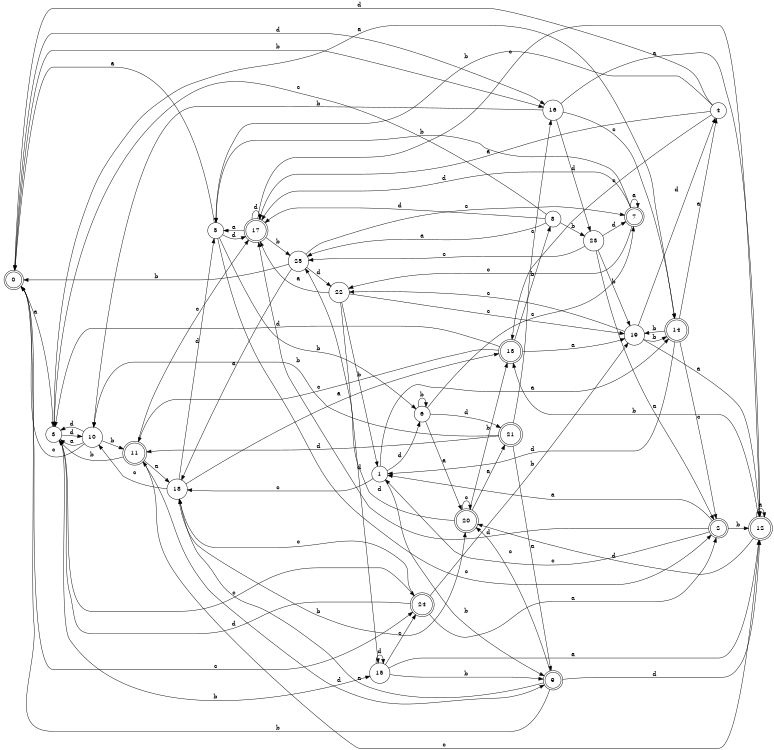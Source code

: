 digraph n21_1 {
__start0 [label="" shape="none"];

rankdir=LR;
size="8,5";

s0 [style="rounded,filled", color="black", fillcolor="white" shape="doublecircle", label="0"];
s1 [style="filled", color="black", fillcolor="white" shape="circle", label="1"];
s2 [style="rounded,filled", color="black", fillcolor="white" shape="doublecircle", label="2"];
s3 [style="filled", color="black", fillcolor="white" shape="circle", label="3"];
s4 [style="filled", color="black", fillcolor="white" shape="circle", label="4"];
s5 [style="filled", color="black", fillcolor="white" shape="circle", label="5"];
s6 [style="filled", color="black", fillcolor="white" shape="circle", label="6"];
s7 [style="rounded,filled", color="black", fillcolor="white" shape="doublecircle", label="7"];
s8 [style="filled", color="black", fillcolor="white" shape="circle", label="8"];
s9 [style="rounded,filled", color="black", fillcolor="white" shape="doublecircle", label="9"];
s10 [style="filled", color="black", fillcolor="white" shape="circle", label="10"];
s11 [style="rounded,filled", color="black", fillcolor="white" shape="doublecircle", label="11"];
s12 [style="rounded,filled", color="black", fillcolor="white" shape="doublecircle", label="12"];
s13 [style="rounded,filled", color="black", fillcolor="white" shape="doublecircle", label="13"];
s14 [style="rounded,filled", color="black", fillcolor="white" shape="doublecircle", label="14"];
s15 [style="filled", color="black", fillcolor="white" shape="circle", label="15"];
s16 [style="filled", color="black", fillcolor="white" shape="circle", label="16"];
s17 [style="rounded,filled", color="black", fillcolor="white" shape="doublecircle", label="17"];
s18 [style="filled", color="black", fillcolor="white" shape="circle", label="18"];
s19 [style="filled", color="black", fillcolor="white" shape="circle", label="19"];
s20 [style="rounded,filled", color="black", fillcolor="white" shape="doublecircle", label="20"];
s21 [style="rounded,filled", color="black", fillcolor="white" shape="doublecircle", label="21"];
s22 [style="filled", color="black", fillcolor="white" shape="circle", label="22"];
s23 [style="filled", color="black", fillcolor="white" shape="circle", label="23"];
s24 [style="rounded,filled", color="black", fillcolor="white" shape="doublecircle", label="24"];
s25 [style="filled", color="black", fillcolor="white" shape="circle", label="25"];
s0 -> s3 [label="a"];
s0 -> s16 [label="b"];
s0 -> s24 [label="c"];
s0 -> s16 [label="d"];
s1 -> s14 [label="a"];
s1 -> s9 [label="b"];
s1 -> s18 [label="c"];
s1 -> s6 [label="d"];
s2 -> s1 [label="a"];
s2 -> s12 [label="b"];
s2 -> s1 [label="c"];
s2 -> s17 [label="d"];
s3 -> s14 [label="a"];
s3 -> s15 [label="b"];
s3 -> s24 [label="c"];
s3 -> s10 [label="d"];
s4 -> s17 [label="a"];
s4 -> s5 [label="b"];
s4 -> s13 [label="c"];
s4 -> s0 [label="d"];
s5 -> s0 [label="a"];
s5 -> s6 [label="b"];
s5 -> s2 [label="c"];
s5 -> s17 [label="d"];
s6 -> s20 [label="a"];
s6 -> s6 [label="b"];
s6 -> s7 [label="c"];
s6 -> s21 [label="d"];
s7 -> s7 [label="a"];
s7 -> s5 [label="b"];
s7 -> s22 [label="c"];
s7 -> s17 [label="d"];
s8 -> s25 [label="a"];
s8 -> s23 [label="b"];
s8 -> s3 [label="c"];
s8 -> s17 [label="d"];
s9 -> s18 [label="a"];
s9 -> s0 [label="b"];
s9 -> s20 [label="c"];
s9 -> s12 [label="d"];
s10 -> s3 [label="a"];
s10 -> s11 [label="b"];
s10 -> s0 [label="c"];
s10 -> s3 [label="d"];
s11 -> s18 [label="a"];
s11 -> s3 [label="b"];
s11 -> s17 [label="c"];
s11 -> s9 [label="d"];
s12 -> s12 [label="a"];
s12 -> s13 [label="b"];
s12 -> s11 [label="c"];
s12 -> s20 [label="d"];
s13 -> s19 [label="a"];
s13 -> s8 [label="b"];
s13 -> s11 [label="c"];
s13 -> s3 [label="d"];
s14 -> s4 [label="a"];
s14 -> s19 [label="b"];
s14 -> s2 [label="c"];
s14 -> s1 [label="d"];
s15 -> s12 [label="a"];
s15 -> s9 [label="b"];
s15 -> s24 [label="c"];
s15 -> s15 [label="d"];
s16 -> s12 [label="a"];
s16 -> s10 [label="b"];
s16 -> s14 [label="c"];
s16 -> s23 [label="d"];
s17 -> s5 [label="a"];
s17 -> s25 [label="b"];
s17 -> s12 [label="c"];
s17 -> s17 [label="d"];
s18 -> s13 [label="a"];
s18 -> s20 [label="b"];
s18 -> s10 [label="c"];
s18 -> s5 [label="d"];
s19 -> s12 [label="a"];
s19 -> s14 [label="b"];
s19 -> s22 [label="c"];
s19 -> s4 [label="d"];
s20 -> s21 [label="a"];
s20 -> s13 [label="b"];
s20 -> s20 [label="c"];
s20 -> s25 [label="d"];
s21 -> s9 [label="a"];
s21 -> s10 [label="b"];
s21 -> s16 [label="c"];
s21 -> s11 [label="d"];
s22 -> s17 [label="a"];
s22 -> s1 [label="b"];
s22 -> s19 [label="c"];
s22 -> s15 [label="d"];
s23 -> s2 [label="a"];
s23 -> s19 [label="b"];
s23 -> s25 [label="c"];
s23 -> s7 [label="d"];
s24 -> s2 [label="a"];
s24 -> s19 [label="b"];
s24 -> s18 [label="c"];
s24 -> s3 [label="d"];
s25 -> s18 [label="a"];
s25 -> s0 [label="b"];
s25 -> s7 [label="c"];
s25 -> s22 [label="d"];

}